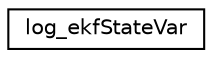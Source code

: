 digraph "Graphical Class Hierarchy"
{
 // INTERACTIVE_SVG=YES
  edge [fontname="Helvetica",fontsize="10",labelfontname="Helvetica",labelfontsize="10"];
  node [fontname="Helvetica",fontsize="10",shape=record];
  rankdir="LR";
  Node1 [label="log_ekfStateVar",height=0.2,width=0.4,color="black", fillcolor="white", style="filled",URL="$structlog__ekfStateVar.html"];
}
